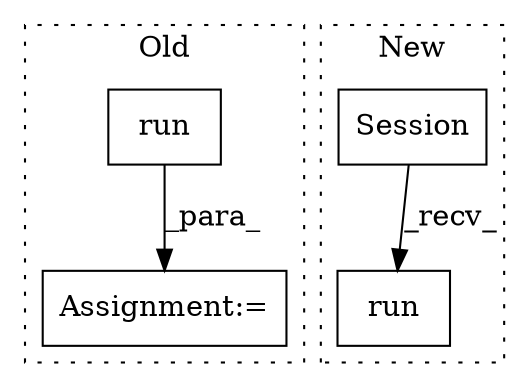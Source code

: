 digraph G {
subgraph cluster0 {
1 [label="run" a="32" s="4530,4572" l="4,1" shape="box"];
4 [label="Assignment:=" a="7" s="4529" l="1" shape="box"];
label = "Old";
style="dotted";
}
subgraph cluster1 {
2 [label="Session" a="32" s="4606" l="9" shape="box"];
3 [label="run" a="32" s="4905,4917" l="4,1" shape="box"];
label = "New";
style="dotted";
}
1 -> 4 [label="_para_"];
2 -> 3 [label="_recv_"];
}